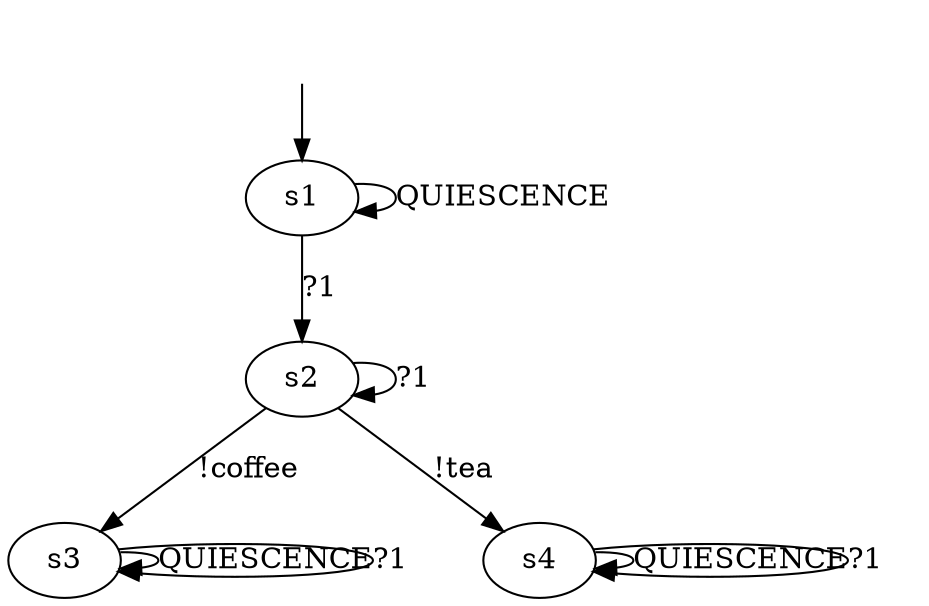 digraph "../../DotModels/Iolts/ioco/04_ioco_S" {
s1 [label=s1];
s2 [label=s2];
s3 [label=s3];
s4 [label=s4];
s1 -> s1  [label=QUIESCENCE];
s1 -> s2  [label="?1"];
s2 -> s3  [label="!coffee"];
s2 -> s4  [label="!tea"];
s2 -> s2  [label="?1"];
s3 -> s3  [label=QUIESCENCE];
s3 -> s3  [label="?1"];
s4 -> s4  [label=QUIESCENCE];
s4 -> s4  [label="?1"];
__start0 [label="", shape=none];
__start0 -> s1  [label=""];
}
